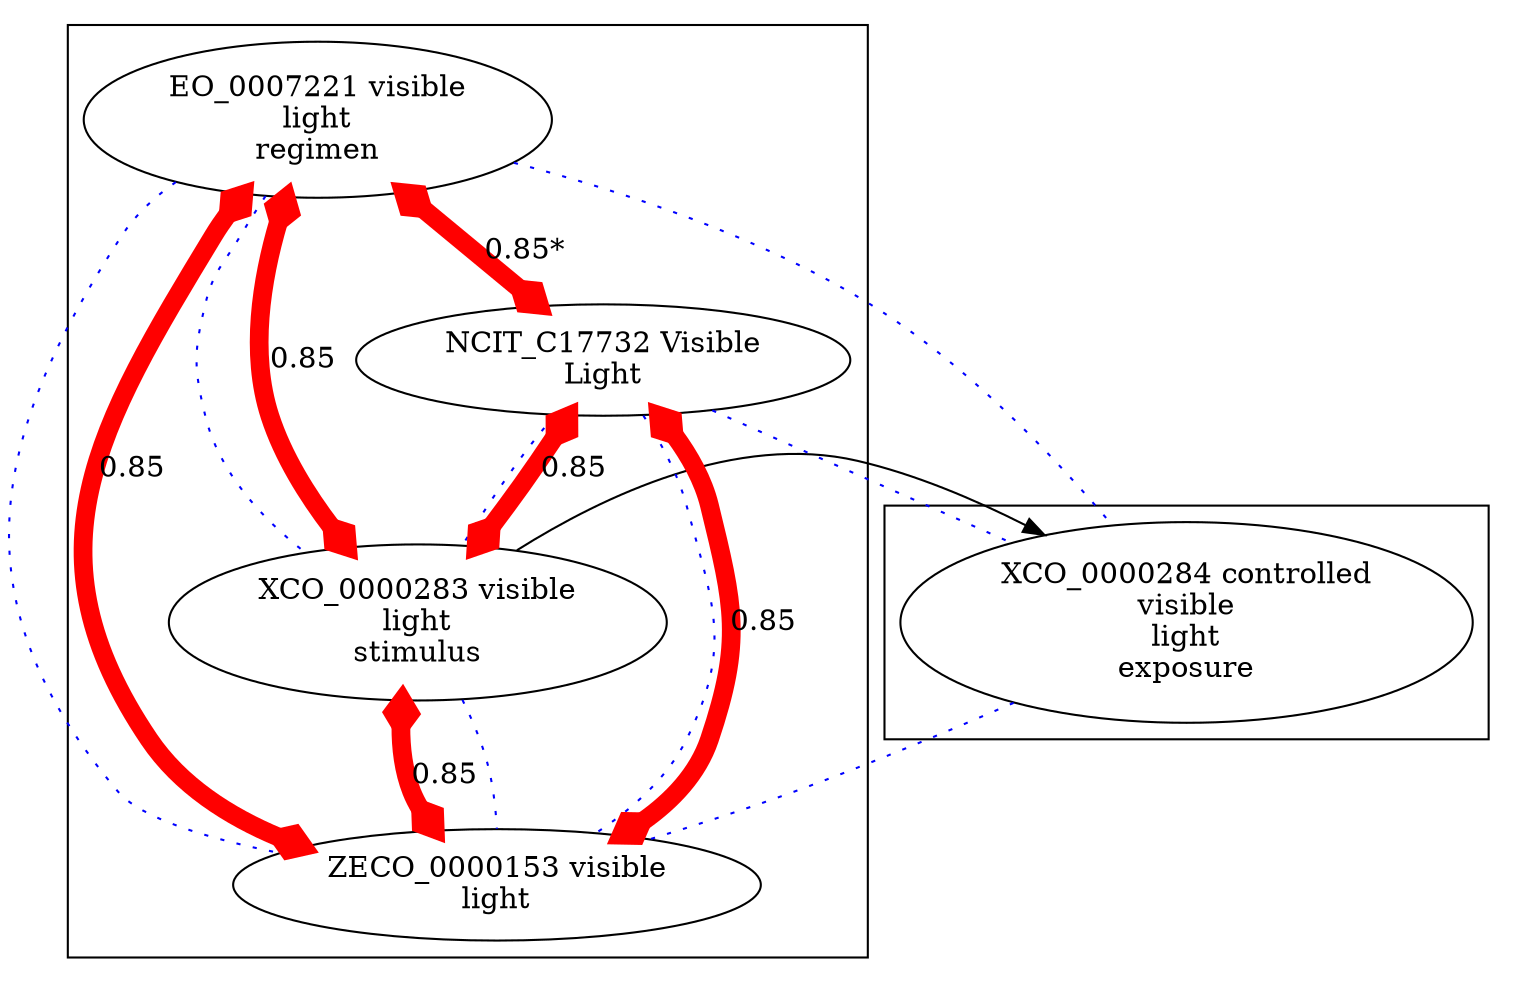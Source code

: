 digraph cliquegraph {
subgraph cluster_XCO_0000284 {XCO_0000284 [ label="XCO_0000284 controlled
visible
light
exposure" ];}

subgraph cluster_ZECO_0000153 {ZECO_0000153 [ label="ZECO_0000153 visible
light" ];
XCO_0000283 [ label="XCO_0000283 visible
light
stimulus" ];
NCIT_C17732 [ label="NCIT_C17732 Visible
Light" ];
EO_0007221 [ label="EO_0007221 visible
light
regimen" ];}
XCO_0000283 -> XCO_0000284 [ arrowhead = normal, penwidth=1, color=black, label="", style=solid]
EO_0007221 -> XCO_0000284 [ arrowhead = none, penwidth=1, color=blue, label="", style=dotted]

NCIT_C17732 -> XCO_0000283 [ arrowhead = none, penwidth=1, color=blue, label="", style=dotted]

NCIT_C17732 -> XCO_0000284 [ arrowhead = none, penwidth=1, color=blue, label="", style=dotted]

XCO_0000283 -> ZECO_0000153 [ arrowhead = none, penwidth=1, color=blue, label="", style=dotted]

XCO_0000284 -> ZECO_0000153 [ arrowhead = none, penwidth=1, color=blue, label="", style=dotted]

EO_0007221 -> XCO_0000283 [ arrowhead = none, penwidth=1, color=blue, label="", style=dotted]

NCIT_C17732 -> ZECO_0000153 [ arrowhead = none, penwidth=1, color=blue, label="", style=dotted]

EO_0007221 -> ZECO_0000153 [ arrowhead = none, penwidth=1, color=blue, label="", style=dotted]
NCIT_C17732 -> ZECO_0000153 [ arrowhead = ediamond, penwidth=9, color=red, label="0.85", style=solid, arrowtail=ediamond, dir=both]

EO_0007221 -> NCIT_C17732 [ arrowhead = ediamond, penwidth=9, color=red, label="0.85*", style=solid, arrowtail=ediamond, dir=both]

NCIT_C17732 -> XCO_0000283 [ arrowhead = ediamond, penwidth=9, color=red, label="0.85", style=solid, arrowtail=ediamond, dir=both]

XCO_0000283 -> ZECO_0000153 [ arrowhead = ediamond, penwidth=9, color=red, label="0.85", style=solid, arrowtail=ediamond, dir=both]

EO_0007221 -> XCO_0000283 [ arrowhead = ediamond, penwidth=9, color=red, label="0.85", style=solid, arrowtail=ediamond, dir=both]

EO_0007221 -> ZECO_0000153 [ arrowhead = ediamond, penwidth=9, color=red, label="0.85", style=solid, arrowtail=ediamond, dir=both]
}